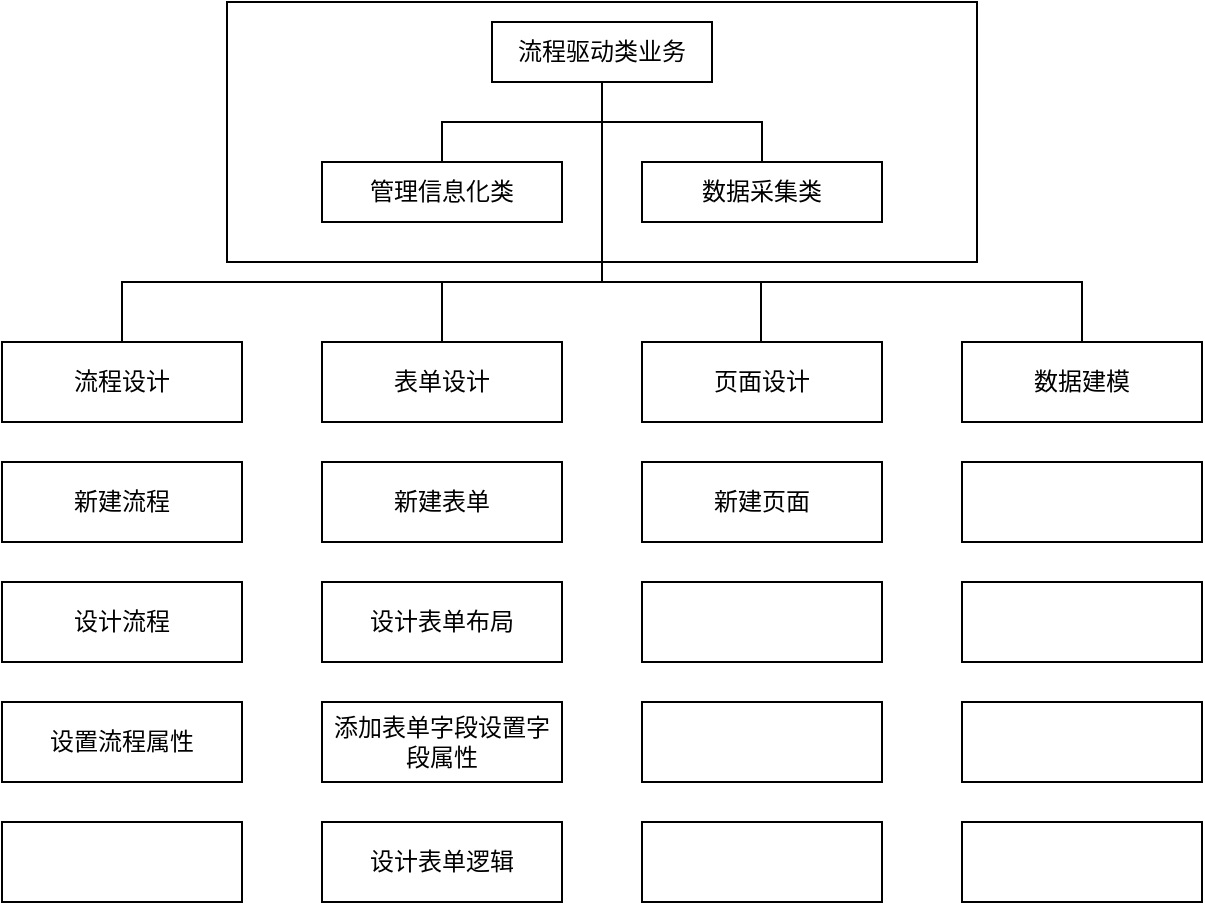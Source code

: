 <mxfile version="24.2.8" type="github">
  <diagram name="第 1 页" id="RNLNZzIKpRClcHgD1R4d">
    <mxGraphModel dx="1638" dy="584" grid="1" gridSize="10" guides="1" tooltips="1" connect="1" arrows="1" fold="1" page="1" pageScale="1" pageWidth="827" pageHeight="1169" math="0" shadow="0">
      <root>
        <mxCell id="0" />
        <mxCell id="1" parent="0" />
        <mxCell id="nhBofc9wbn79ew2FWKbZ-5" value="" style="rounded=0;whiteSpace=wrap;html=1;" vertex="1" parent="1">
          <mxGeometry x="72.5" y="70" width="375" height="130" as="geometry" />
        </mxCell>
        <mxCell id="nhBofc9wbn79ew2FWKbZ-1" value="流程驱动类业务" style="rounded=0;whiteSpace=wrap;html=1;" vertex="1" parent="1">
          <mxGeometry x="205" y="80" width="110" height="30" as="geometry" />
        </mxCell>
        <mxCell id="nhBofc9wbn79ew2FWKbZ-2" value="管理信息化类" style="rounded=0;whiteSpace=wrap;html=1;" vertex="1" parent="1">
          <mxGeometry x="120" y="150" width="120" height="30" as="geometry" />
        </mxCell>
        <mxCell id="nhBofc9wbn79ew2FWKbZ-3" value="数据采集类" style="rounded=0;whiteSpace=wrap;html=1;" vertex="1" parent="1">
          <mxGeometry x="280" y="150" width="120" height="30" as="geometry" />
        </mxCell>
        <mxCell id="nhBofc9wbn79ew2FWKbZ-7" value="" style="endArrow=none;html=1;rounded=0;exitX=0.5;exitY=0;exitDx=0;exitDy=0;entryX=0.5;entryY=0;entryDx=0;entryDy=0;" edge="1" parent="1" source="nhBofc9wbn79ew2FWKbZ-3" target="nhBofc9wbn79ew2FWKbZ-2">
          <mxGeometry width="50" height="50" relative="1" as="geometry">
            <mxPoint x="390" y="360" as="sourcePoint" />
            <mxPoint x="260" y="130" as="targetPoint" />
            <Array as="points">
              <mxPoint x="340" y="130" />
              <mxPoint x="180" y="130" />
            </Array>
          </mxGeometry>
        </mxCell>
        <mxCell id="nhBofc9wbn79ew2FWKbZ-9" value="流程设计" style="rounded=0;whiteSpace=wrap;html=1;" vertex="1" parent="1">
          <mxGeometry x="-40" y="240" width="120" height="40" as="geometry" />
        </mxCell>
        <mxCell id="nhBofc9wbn79ew2FWKbZ-10" value="表单设计" style="rounded=0;whiteSpace=wrap;html=1;" vertex="1" parent="1">
          <mxGeometry x="120" y="240" width="120" height="40" as="geometry" />
        </mxCell>
        <mxCell id="nhBofc9wbn79ew2FWKbZ-11" value="页面设计" style="rounded=0;whiteSpace=wrap;html=1;" vertex="1" parent="1">
          <mxGeometry x="280" y="240" width="120" height="40" as="geometry" />
        </mxCell>
        <mxCell id="nhBofc9wbn79ew2FWKbZ-12" value="数据建模" style="rounded=0;whiteSpace=wrap;html=1;" vertex="1" parent="1">
          <mxGeometry x="440" y="240" width="120" height="40" as="geometry" />
        </mxCell>
        <mxCell id="nhBofc9wbn79ew2FWKbZ-13" value="" style="endArrow=none;html=1;rounded=0;entryX=0.5;entryY=1;entryDx=0;entryDy=0;" edge="1" parent="1" target="nhBofc9wbn79ew2FWKbZ-1">
          <mxGeometry width="50" height="50" relative="1" as="geometry">
            <mxPoint x="260" y="210" as="sourcePoint" />
            <mxPoint x="440" y="180" as="targetPoint" />
          </mxGeometry>
        </mxCell>
        <mxCell id="nhBofc9wbn79ew2FWKbZ-15" value="" style="endArrow=none;html=1;rounded=0;exitX=0.5;exitY=0;exitDx=0;exitDy=0;" edge="1" parent="1" source="nhBofc9wbn79ew2FWKbZ-9">
          <mxGeometry width="50" height="50" relative="1" as="geometry">
            <mxPoint x="390" y="330" as="sourcePoint" />
            <mxPoint x="260" y="210" as="targetPoint" />
            <Array as="points">
              <mxPoint x="20" y="210" />
            </Array>
          </mxGeometry>
        </mxCell>
        <mxCell id="nhBofc9wbn79ew2FWKbZ-16" value="" style="endArrow=none;html=1;rounded=0;exitX=0.5;exitY=0;exitDx=0;exitDy=0;" edge="1" parent="1" source="nhBofc9wbn79ew2FWKbZ-12">
          <mxGeometry width="50" height="50" relative="1" as="geometry">
            <mxPoint x="390" y="330" as="sourcePoint" />
            <mxPoint x="260" y="210" as="targetPoint" />
            <Array as="points">
              <mxPoint x="500" y="210" />
            </Array>
          </mxGeometry>
        </mxCell>
        <mxCell id="nhBofc9wbn79ew2FWKbZ-17" value="" style="endArrow=none;html=1;rounded=0;entryX=0.5;entryY=0;entryDx=0;entryDy=0;" edge="1" parent="1" target="nhBofc9wbn79ew2FWKbZ-10">
          <mxGeometry width="50" height="50" relative="1" as="geometry">
            <mxPoint x="180" y="210" as="sourcePoint" />
            <mxPoint x="440" y="280" as="targetPoint" />
          </mxGeometry>
        </mxCell>
        <mxCell id="nhBofc9wbn79ew2FWKbZ-18" value="" style="endArrow=none;html=1;rounded=0;entryX=0.5;entryY=0;entryDx=0;entryDy=0;" edge="1" parent="1">
          <mxGeometry width="50" height="50" relative="1" as="geometry">
            <mxPoint x="339.5" y="210" as="sourcePoint" />
            <mxPoint x="339.5" y="240" as="targetPoint" />
          </mxGeometry>
        </mxCell>
        <mxCell id="nhBofc9wbn79ew2FWKbZ-19" value="新建流程" style="rounded=0;whiteSpace=wrap;html=1;" vertex="1" parent="1">
          <mxGeometry x="-40" y="300" width="120" height="40" as="geometry" />
        </mxCell>
        <mxCell id="nhBofc9wbn79ew2FWKbZ-20" value="设计流程" style="rounded=0;whiteSpace=wrap;html=1;" vertex="1" parent="1">
          <mxGeometry x="-40" y="360" width="120" height="40" as="geometry" />
        </mxCell>
        <mxCell id="nhBofc9wbn79ew2FWKbZ-22" value="新建表单" style="rounded=0;whiteSpace=wrap;html=1;" vertex="1" parent="1">
          <mxGeometry x="120" y="300" width="120" height="40" as="geometry" />
        </mxCell>
        <mxCell id="nhBofc9wbn79ew2FWKbZ-23" value="设计表单布局" style="rounded=0;whiteSpace=wrap;html=1;" vertex="1" parent="1">
          <mxGeometry x="120" y="360" width="120" height="40" as="geometry" />
        </mxCell>
        <mxCell id="nhBofc9wbn79ew2FWKbZ-24" value="新建页面" style="rounded=0;whiteSpace=wrap;html=1;" vertex="1" parent="1">
          <mxGeometry x="280" y="300" width="120" height="40" as="geometry" />
        </mxCell>
        <mxCell id="nhBofc9wbn79ew2FWKbZ-25" value="" style="rounded=0;whiteSpace=wrap;html=1;" vertex="1" parent="1">
          <mxGeometry x="280" y="360" width="120" height="40" as="geometry" />
        </mxCell>
        <mxCell id="nhBofc9wbn79ew2FWKbZ-26" value="" style="rounded=0;whiteSpace=wrap;html=1;" vertex="1" parent="1">
          <mxGeometry x="440" y="300" width="120" height="40" as="geometry" />
        </mxCell>
        <mxCell id="nhBofc9wbn79ew2FWKbZ-27" value="" style="rounded=0;whiteSpace=wrap;html=1;" vertex="1" parent="1">
          <mxGeometry x="440" y="360" width="120" height="40" as="geometry" />
        </mxCell>
        <mxCell id="nhBofc9wbn79ew2FWKbZ-28" value="设置流程属性" style="rounded=0;whiteSpace=wrap;html=1;" vertex="1" parent="1">
          <mxGeometry x="-40" y="420" width="120" height="40" as="geometry" />
        </mxCell>
        <mxCell id="nhBofc9wbn79ew2FWKbZ-29" value="添加表单字段设置字段属性" style="rounded=0;whiteSpace=wrap;html=1;" vertex="1" parent="1">
          <mxGeometry x="120" y="420" width="120" height="40" as="geometry" />
        </mxCell>
        <mxCell id="nhBofc9wbn79ew2FWKbZ-30" value="" style="rounded=0;whiteSpace=wrap;html=1;" vertex="1" parent="1">
          <mxGeometry x="280" y="420" width="120" height="40" as="geometry" />
        </mxCell>
        <mxCell id="nhBofc9wbn79ew2FWKbZ-31" value="" style="rounded=0;whiteSpace=wrap;html=1;" vertex="1" parent="1">
          <mxGeometry x="440" y="420" width="120" height="40" as="geometry" />
        </mxCell>
        <mxCell id="nhBofc9wbn79ew2FWKbZ-32" value="" style="rounded=0;whiteSpace=wrap;html=1;" vertex="1" parent="1">
          <mxGeometry x="-40" y="480" width="120" height="40" as="geometry" />
        </mxCell>
        <mxCell id="nhBofc9wbn79ew2FWKbZ-33" value="设计表单逻辑" style="rounded=0;whiteSpace=wrap;html=1;" vertex="1" parent="1">
          <mxGeometry x="120" y="480" width="120" height="40" as="geometry" />
        </mxCell>
        <mxCell id="nhBofc9wbn79ew2FWKbZ-34" value="" style="rounded=0;whiteSpace=wrap;html=1;" vertex="1" parent="1">
          <mxGeometry x="280" y="480" width="120" height="40" as="geometry" />
        </mxCell>
        <mxCell id="nhBofc9wbn79ew2FWKbZ-35" value="" style="rounded=0;whiteSpace=wrap;html=1;" vertex="1" parent="1">
          <mxGeometry x="440" y="480" width="120" height="40" as="geometry" />
        </mxCell>
      </root>
    </mxGraphModel>
  </diagram>
</mxfile>
